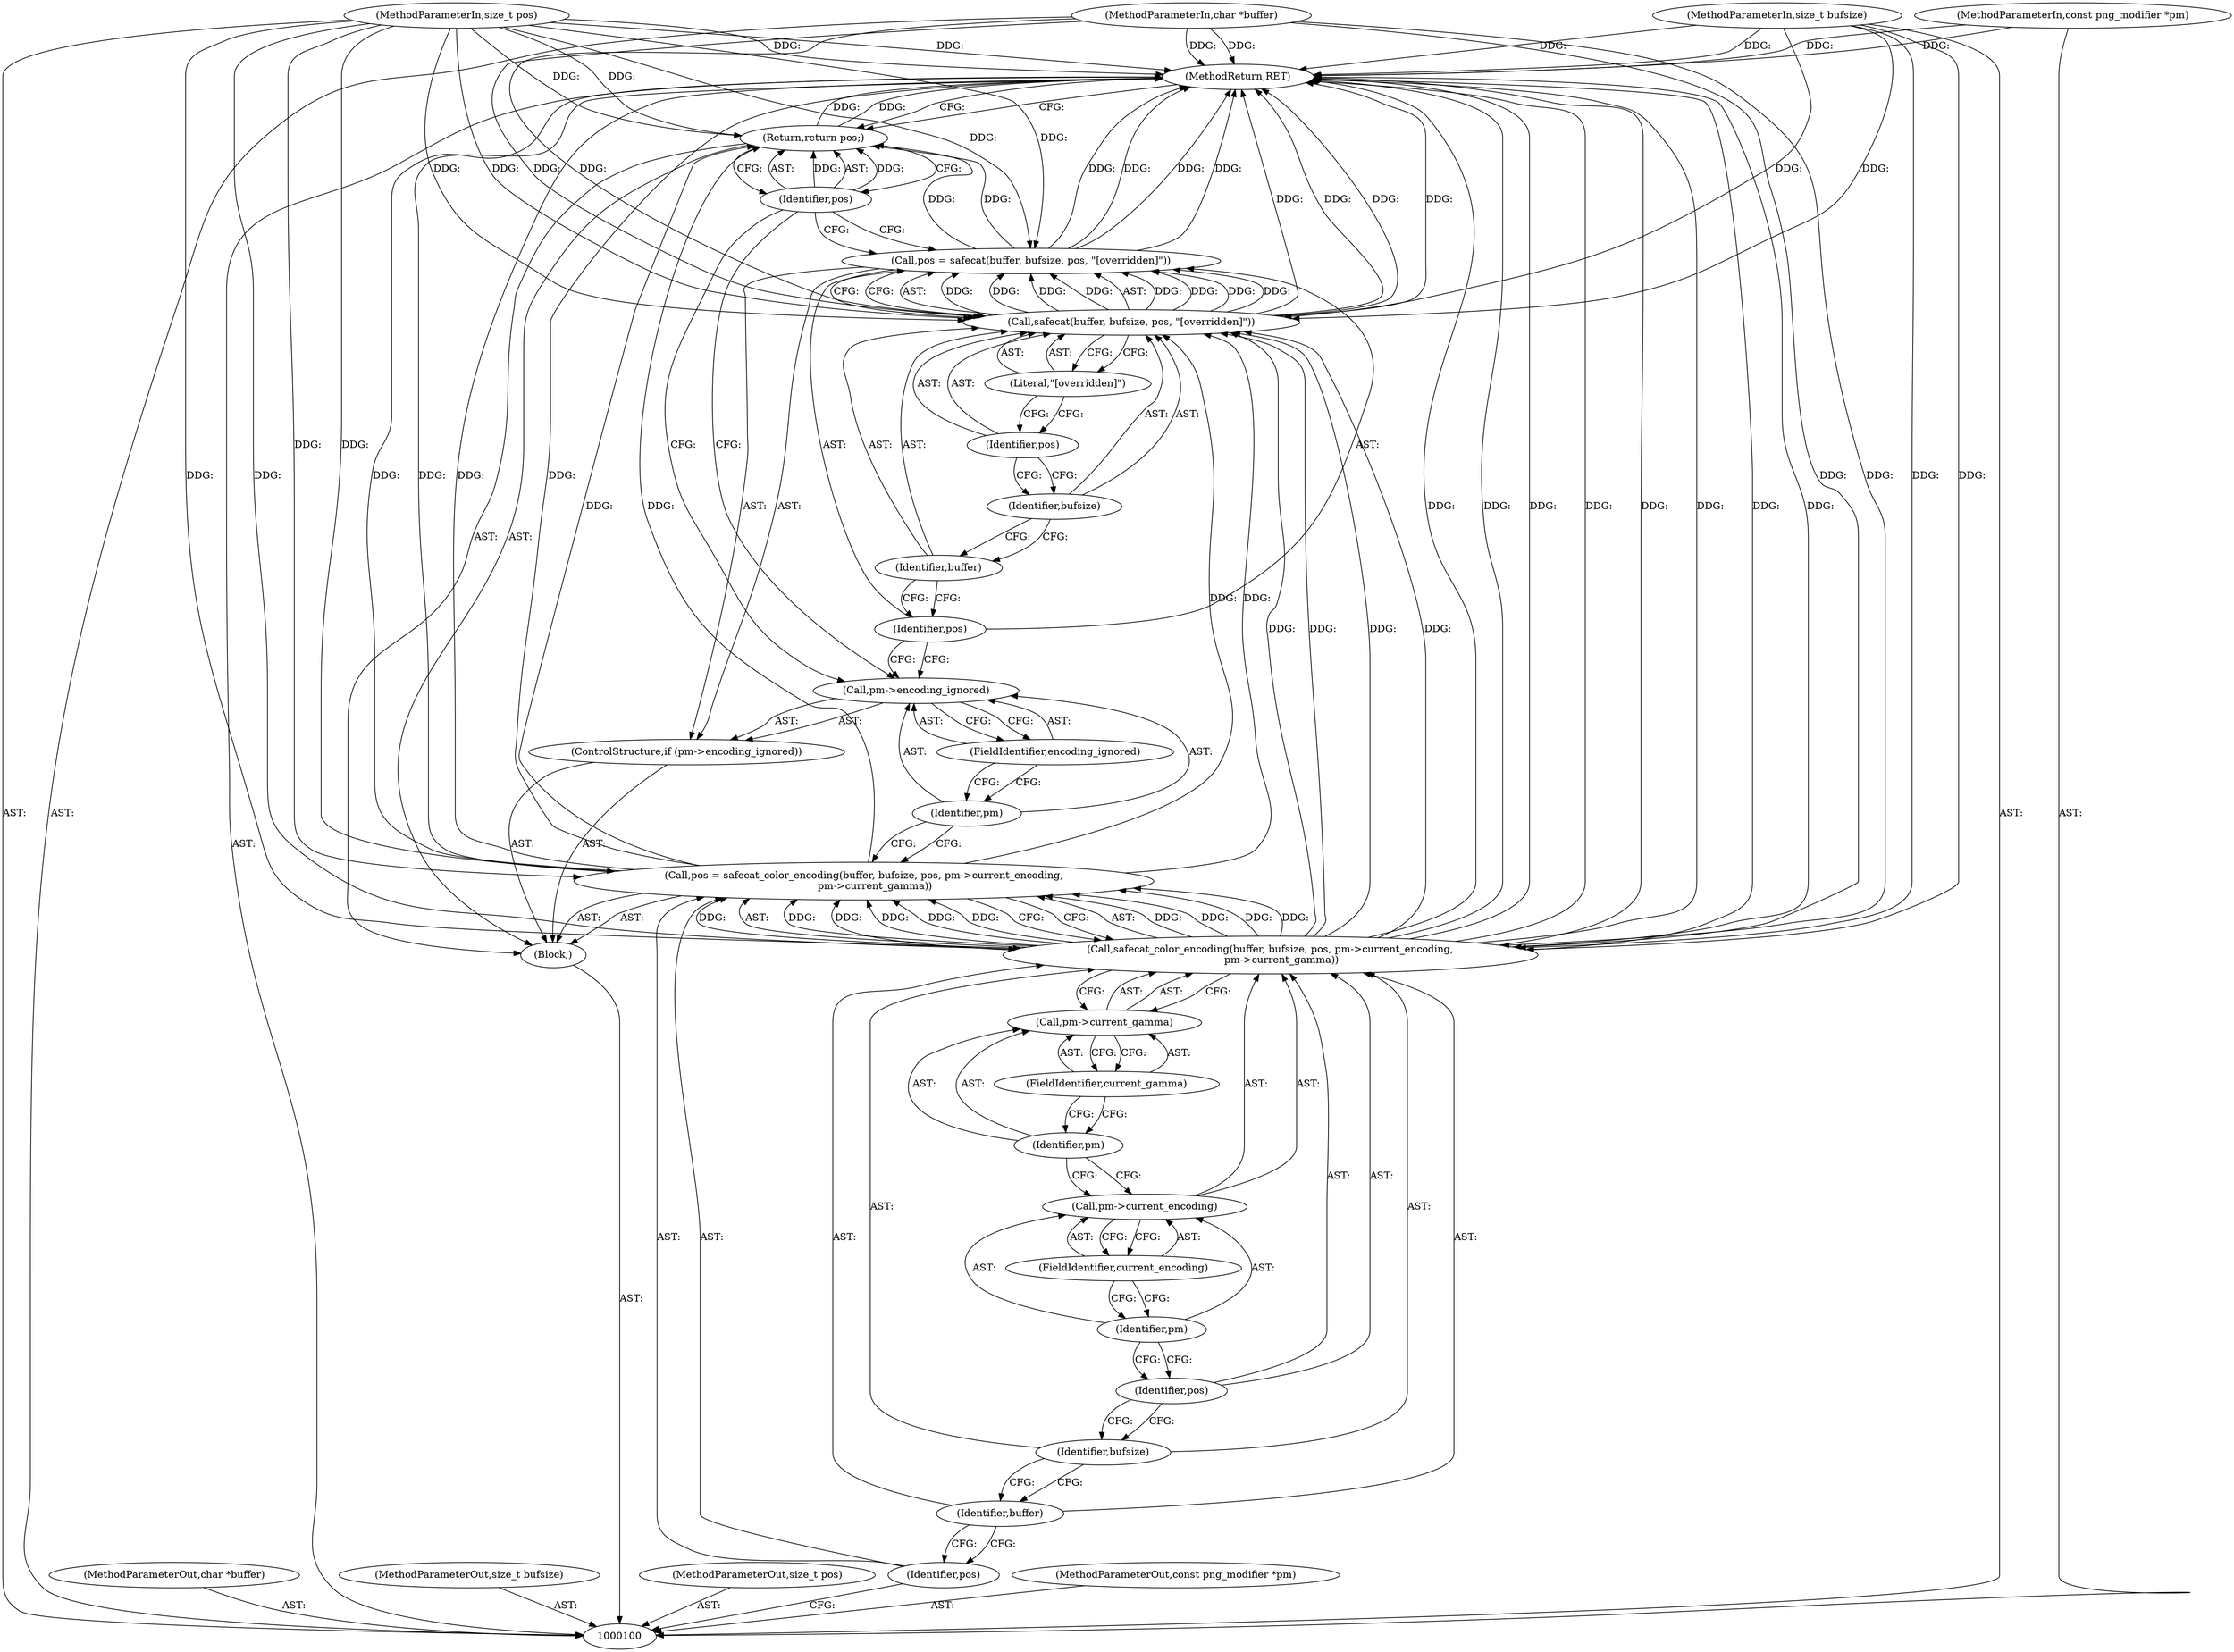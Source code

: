 digraph "0_Android_9d4853418ab2f754c2b63e091c29c5529b8b86ca_125" {
"1000131" [label="(MethodReturn,RET)"];
"1000101" [label="(MethodParameterIn,char *buffer)"];
"1000163" [label="(MethodParameterOut,char *buffer)"];
"1000102" [label="(MethodParameterIn,size_t bufsize)"];
"1000164" [label="(MethodParameterOut,size_t bufsize)"];
"1000103" [label="(MethodParameterIn,size_t pos)"];
"1000165" [label="(MethodParameterOut,size_t pos)"];
"1000130" [label="(Identifier,pos)"];
"1000129" [label="(Return,return pos;)"];
"1000104" [label="(MethodParameterIn,const png_modifier *pm)"];
"1000166" [label="(MethodParameterOut,const png_modifier *pm)"];
"1000105" [label="(Block,)"];
"1000108" [label="(Call,safecat_color_encoding(buffer, bufsize, pos, pm->current_encoding,\n       pm->current_gamma))"];
"1000109" [label="(Identifier,buffer)"];
"1000106" [label="(Call,pos = safecat_color_encoding(buffer, bufsize, pos, pm->current_encoding,\n       pm->current_gamma))"];
"1000107" [label="(Identifier,pos)"];
"1000110" [label="(Identifier,bufsize)"];
"1000111" [label="(Identifier,pos)"];
"1000112" [label="(Call,pm->current_encoding)"];
"1000113" [label="(Identifier,pm)"];
"1000114" [label="(FieldIdentifier,current_encoding)"];
"1000117" [label="(FieldIdentifier,current_gamma)"];
"1000115" [label="(Call,pm->current_gamma)"];
"1000116" [label="(Identifier,pm)"];
"1000118" [label="(ControlStructure,if (pm->encoding_ignored))"];
"1000119" [label="(Call,pm->encoding_ignored)"];
"1000120" [label="(Identifier,pm)"];
"1000121" [label="(FieldIdentifier,encoding_ignored)"];
"1000124" [label="(Call,safecat(buffer, bufsize, pos, \"[overridden]\"))"];
"1000125" [label="(Identifier,buffer)"];
"1000126" [label="(Identifier,bufsize)"];
"1000127" [label="(Identifier,pos)"];
"1000128" [label="(Literal,\"[overridden]\")"];
"1000122" [label="(Call,pos = safecat(buffer, bufsize, pos, \"[overridden]\"))"];
"1000123" [label="(Identifier,pos)"];
"1000131" -> "1000100"  [label="AST: "];
"1000131" -> "1000129"  [label="CFG: "];
"1000129" -> "1000131"  [label="DDG: "];
"1000124" -> "1000131"  [label="DDG: "];
"1000124" -> "1000131"  [label="DDG: "];
"1000106" -> "1000131"  [label="DDG: "];
"1000106" -> "1000131"  [label="DDG: "];
"1000104" -> "1000131"  [label="DDG: "];
"1000122" -> "1000131"  [label="DDG: "];
"1000122" -> "1000131"  [label="DDG: "];
"1000103" -> "1000131"  [label="DDG: "];
"1000108" -> "1000131"  [label="DDG: "];
"1000108" -> "1000131"  [label="DDG: "];
"1000108" -> "1000131"  [label="DDG: "];
"1000108" -> "1000131"  [label="DDG: "];
"1000102" -> "1000131"  [label="DDG: "];
"1000101" -> "1000131"  [label="DDG: "];
"1000101" -> "1000100"  [label="AST: "];
"1000101" -> "1000131"  [label="DDG: "];
"1000101" -> "1000108"  [label="DDG: "];
"1000101" -> "1000124"  [label="DDG: "];
"1000163" -> "1000100"  [label="AST: "];
"1000102" -> "1000100"  [label="AST: "];
"1000102" -> "1000131"  [label="DDG: "];
"1000102" -> "1000108"  [label="DDG: "];
"1000102" -> "1000124"  [label="DDG: "];
"1000164" -> "1000100"  [label="AST: "];
"1000103" -> "1000100"  [label="AST: "];
"1000103" -> "1000131"  [label="DDG: "];
"1000103" -> "1000106"  [label="DDG: "];
"1000103" -> "1000108"  [label="DDG: "];
"1000103" -> "1000122"  [label="DDG: "];
"1000103" -> "1000124"  [label="DDG: "];
"1000103" -> "1000129"  [label="DDG: "];
"1000165" -> "1000100"  [label="AST: "];
"1000130" -> "1000129"  [label="AST: "];
"1000130" -> "1000122"  [label="CFG: "];
"1000130" -> "1000119"  [label="CFG: "];
"1000129" -> "1000130"  [label="CFG: "];
"1000130" -> "1000129"  [label="DDG: "];
"1000129" -> "1000105"  [label="AST: "];
"1000129" -> "1000130"  [label="CFG: "];
"1000130" -> "1000129"  [label="AST: "];
"1000131" -> "1000129"  [label="CFG: "];
"1000129" -> "1000131"  [label="DDG: "];
"1000130" -> "1000129"  [label="DDG: "];
"1000106" -> "1000129"  [label="DDG: "];
"1000122" -> "1000129"  [label="DDG: "];
"1000103" -> "1000129"  [label="DDG: "];
"1000104" -> "1000100"  [label="AST: "];
"1000104" -> "1000131"  [label="DDG: "];
"1000166" -> "1000100"  [label="AST: "];
"1000105" -> "1000100"  [label="AST: "];
"1000106" -> "1000105"  [label="AST: "];
"1000118" -> "1000105"  [label="AST: "];
"1000129" -> "1000105"  [label="AST: "];
"1000108" -> "1000106"  [label="AST: "];
"1000108" -> "1000115"  [label="CFG: "];
"1000109" -> "1000108"  [label="AST: "];
"1000110" -> "1000108"  [label="AST: "];
"1000111" -> "1000108"  [label="AST: "];
"1000112" -> "1000108"  [label="AST: "];
"1000115" -> "1000108"  [label="AST: "];
"1000106" -> "1000108"  [label="CFG: "];
"1000108" -> "1000131"  [label="DDG: "];
"1000108" -> "1000131"  [label="DDG: "];
"1000108" -> "1000131"  [label="DDG: "];
"1000108" -> "1000131"  [label="DDG: "];
"1000108" -> "1000106"  [label="DDG: "];
"1000108" -> "1000106"  [label="DDG: "];
"1000108" -> "1000106"  [label="DDG: "];
"1000108" -> "1000106"  [label="DDG: "];
"1000108" -> "1000106"  [label="DDG: "];
"1000101" -> "1000108"  [label="DDG: "];
"1000102" -> "1000108"  [label="DDG: "];
"1000103" -> "1000108"  [label="DDG: "];
"1000108" -> "1000124"  [label="DDG: "];
"1000108" -> "1000124"  [label="DDG: "];
"1000109" -> "1000108"  [label="AST: "];
"1000109" -> "1000107"  [label="CFG: "];
"1000110" -> "1000109"  [label="CFG: "];
"1000106" -> "1000105"  [label="AST: "];
"1000106" -> "1000108"  [label="CFG: "];
"1000107" -> "1000106"  [label="AST: "];
"1000108" -> "1000106"  [label="AST: "];
"1000120" -> "1000106"  [label="CFG: "];
"1000106" -> "1000131"  [label="DDG: "];
"1000106" -> "1000131"  [label="DDG: "];
"1000108" -> "1000106"  [label="DDG: "];
"1000108" -> "1000106"  [label="DDG: "];
"1000108" -> "1000106"  [label="DDG: "];
"1000108" -> "1000106"  [label="DDG: "];
"1000108" -> "1000106"  [label="DDG: "];
"1000103" -> "1000106"  [label="DDG: "];
"1000106" -> "1000124"  [label="DDG: "];
"1000106" -> "1000129"  [label="DDG: "];
"1000107" -> "1000106"  [label="AST: "];
"1000107" -> "1000100"  [label="CFG: "];
"1000109" -> "1000107"  [label="CFG: "];
"1000110" -> "1000108"  [label="AST: "];
"1000110" -> "1000109"  [label="CFG: "];
"1000111" -> "1000110"  [label="CFG: "];
"1000111" -> "1000108"  [label="AST: "];
"1000111" -> "1000110"  [label="CFG: "];
"1000113" -> "1000111"  [label="CFG: "];
"1000112" -> "1000108"  [label="AST: "];
"1000112" -> "1000114"  [label="CFG: "];
"1000113" -> "1000112"  [label="AST: "];
"1000114" -> "1000112"  [label="AST: "];
"1000116" -> "1000112"  [label="CFG: "];
"1000113" -> "1000112"  [label="AST: "];
"1000113" -> "1000111"  [label="CFG: "];
"1000114" -> "1000113"  [label="CFG: "];
"1000114" -> "1000112"  [label="AST: "];
"1000114" -> "1000113"  [label="CFG: "];
"1000112" -> "1000114"  [label="CFG: "];
"1000117" -> "1000115"  [label="AST: "];
"1000117" -> "1000116"  [label="CFG: "];
"1000115" -> "1000117"  [label="CFG: "];
"1000115" -> "1000108"  [label="AST: "];
"1000115" -> "1000117"  [label="CFG: "];
"1000116" -> "1000115"  [label="AST: "];
"1000117" -> "1000115"  [label="AST: "];
"1000108" -> "1000115"  [label="CFG: "];
"1000116" -> "1000115"  [label="AST: "];
"1000116" -> "1000112"  [label="CFG: "];
"1000117" -> "1000116"  [label="CFG: "];
"1000118" -> "1000105"  [label="AST: "];
"1000119" -> "1000118"  [label="AST: "];
"1000122" -> "1000118"  [label="AST: "];
"1000119" -> "1000118"  [label="AST: "];
"1000119" -> "1000121"  [label="CFG: "];
"1000120" -> "1000119"  [label="AST: "];
"1000121" -> "1000119"  [label="AST: "];
"1000123" -> "1000119"  [label="CFG: "];
"1000130" -> "1000119"  [label="CFG: "];
"1000120" -> "1000119"  [label="AST: "];
"1000120" -> "1000106"  [label="CFG: "];
"1000121" -> "1000120"  [label="CFG: "];
"1000121" -> "1000119"  [label="AST: "];
"1000121" -> "1000120"  [label="CFG: "];
"1000119" -> "1000121"  [label="CFG: "];
"1000124" -> "1000122"  [label="AST: "];
"1000124" -> "1000128"  [label="CFG: "];
"1000125" -> "1000124"  [label="AST: "];
"1000126" -> "1000124"  [label="AST: "];
"1000127" -> "1000124"  [label="AST: "];
"1000128" -> "1000124"  [label="AST: "];
"1000122" -> "1000124"  [label="CFG: "];
"1000124" -> "1000131"  [label="DDG: "];
"1000124" -> "1000131"  [label="DDG: "];
"1000124" -> "1000122"  [label="DDG: "];
"1000124" -> "1000122"  [label="DDG: "];
"1000124" -> "1000122"  [label="DDG: "];
"1000124" -> "1000122"  [label="DDG: "];
"1000108" -> "1000124"  [label="DDG: "];
"1000108" -> "1000124"  [label="DDG: "];
"1000101" -> "1000124"  [label="DDG: "];
"1000102" -> "1000124"  [label="DDG: "];
"1000106" -> "1000124"  [label="DDG: "];
"1000103" -> "1000124"  [label="DDG: "];
"1000125" -> "1000124"  [label="AST: "];
"1000125" -> "1000123"  [label="CFG: "];
"1000126" -> "1000125"  [label="CFG: "];
"1000126" -> "1000124"  [label="AST: "];
"1000126" -> "1000125"  [label="CFG: "];
"1000127" -> "1000126"  [label="CFG: "];
"1000127" -> "1000124"  [label="AST: "];
"1000127" -> "1000126"  [label="CFG: "];
"1000128" -> "1000127"  [label="CFG: "];
"1000128" -> "1000124"  [label="AST: "];
"1000128" -> "1000127"  [label="CFG: "];
"1000124" -> "1000128"  [label="CFG: "];
"1000122" -> "1000118"  [label="AST: "];
"1000122" -> "1000124"  [label="CFG: "];
"1000123" -> "1000122"  [label="AST: "];
"1000124" -> "1000122"  [label="AST: "];
"1000130" -> "1000122"  [label="CFG: "];
"1000122" -> "1000131"  [label="DDG: "];
"1000122" -> "1000131"  [label="DDG: "];
"1000124" -> "1000122"  [label="DDG: "];
"1000124" -> "1000122"  [label="DDG: "];
"1000124" -> "1000122"  [label="DDG: "];
"1000124" -> "1000122"  [label="DDG: "];
"1000103" -> "1000122"  [label="DDG: "];
"1000122" -> "1000129"  [label="DDG: "];
"1000123" -> "1000122"  [label="AST: "];
"1000123" -> "1000119"  [label="CFG: "];
"1000125" -> "1000123"  [label="CFG: "];
}
